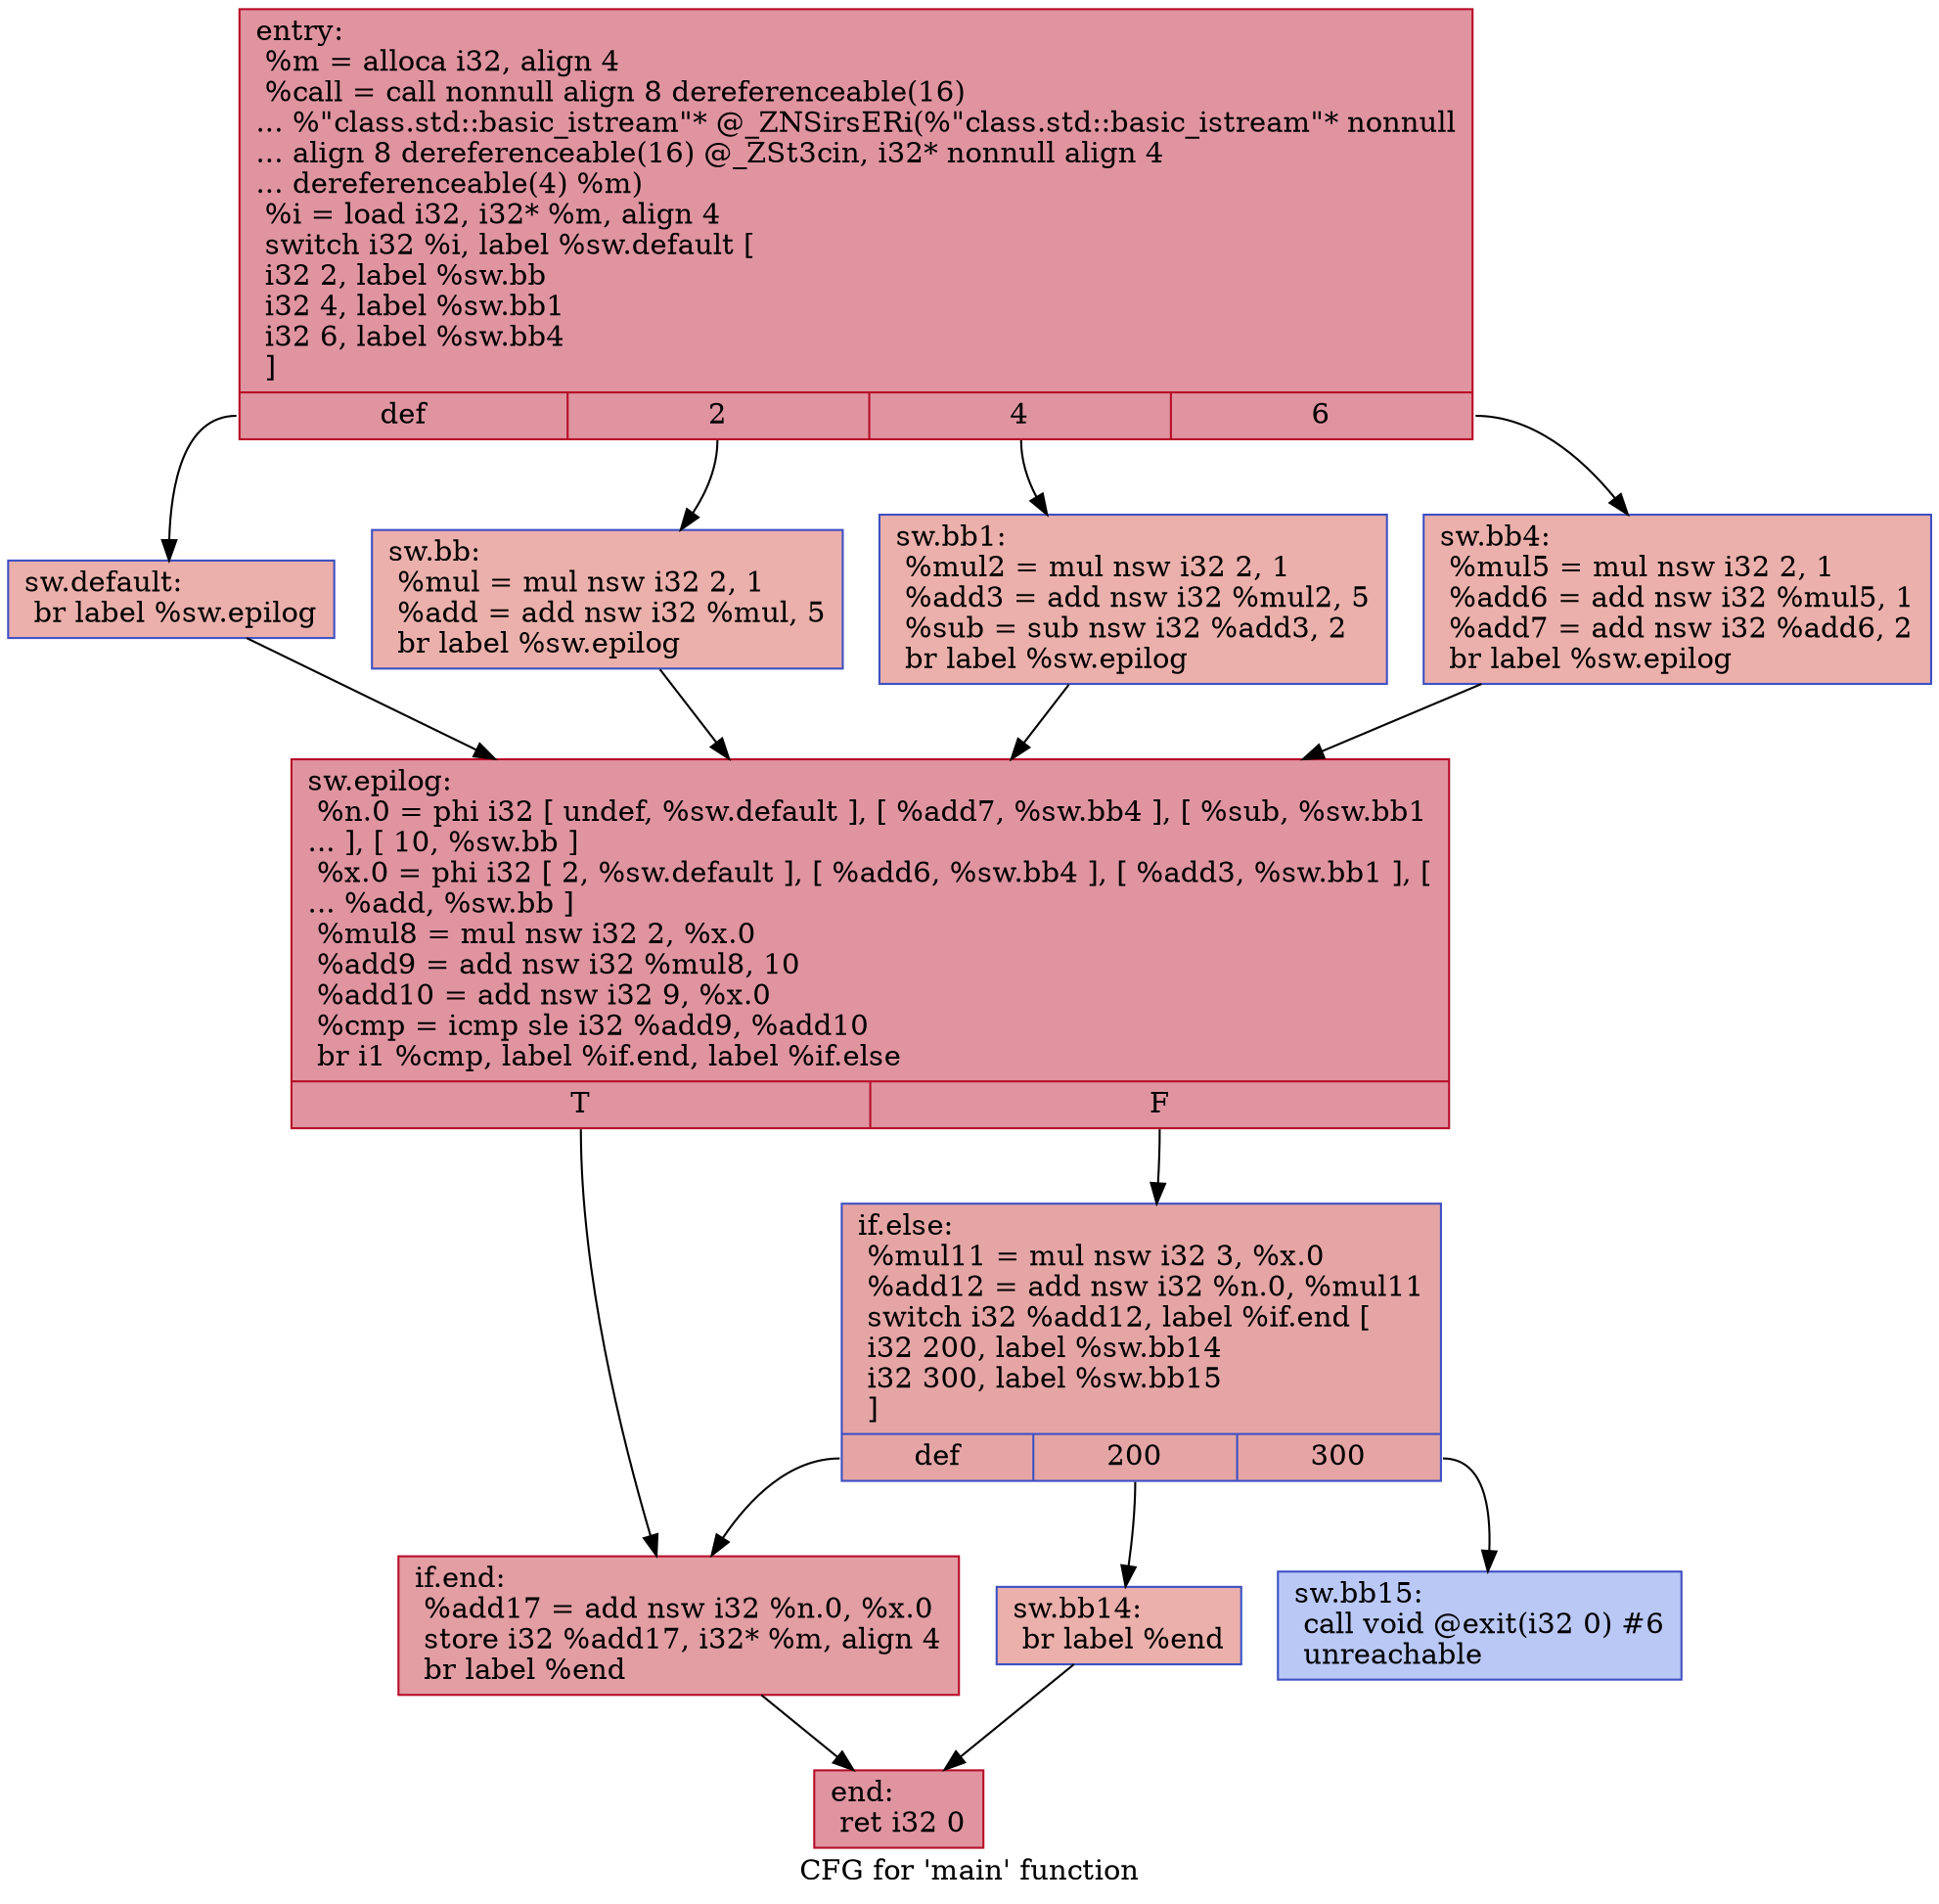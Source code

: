 digraph "CFG for 'main' function" {
	label="CFG for 'main' function";

	Node0x5615e06fad50 [shape=record,color="#b70d28ff", style=filled, fillcolor="#b70d2870",label="{entry:\l  %m = alloca i32, align 4\l  %call = call nonnull align 8 dereferenceable(16)\l... %\"class.std::basic_istream\"* @_ZNSirsERi(%\"class.std::basic_istream\"* nonnull\l... align 8 dereferenceable(16) @_ZSt3cin, i32* nonnull align 4\l... dereferenceable(4) %m)\l  %i = load i32, i32* %m, align 4\l  switch i32 %i, label %sw.default [\l    i32 2, label %sw.bb\l    i32 4, label %sw.bb1\l    i32 6, label %sw.bb4\l  ]\l|{<s0>def|<s1>2|<s2>4|<s3>6}}"];
	Node0x5615e06fad50:s0 -> Node0x5615e06fb1c0;
	Node0x5615e06fad50:s1 -> Node0x5615e06fb2d0;
	Node0x5615e06fad50:s2 -> Node0x5615e06fb3d0;
	Node0x5615e06fad50:s3 -> Node0x5615e06fb4d0;
	Node0x5615e06fb2d0 [shape=record,color="#3d50c3ff", style=filled, fillcolor="#d24b4070",label="{sw.bb:                                            \l  %mul = mul nsw i32 2, 1\l  %add = add nsw i32 %mul, 5\l  br label %sw.epilog\l}"];
	Node0x5615e06fb2d0 -> Node0x5615e06fb780;
	Node0x5615e06fb3d0 [shape=record,color="#3d50c3ff", style=filled, fillcolor="#d24b4070",label="{sw.bb1:                                           \l  %mul2 = mul nsw i32 2, 1\l  %add3 = add nsw i32 %mul2, 5\l  %sub = sub nsw i32 %add3, 2\l  br label %sw.epilog\l}"];
	Node0x5615e06fb3d0 -> Node0x5615e06fb780;
	Node0x5615e06fb4d0 [shape=record,color="#3d50c3ff", style=filled, fillcolor="#d24b4070",label="{sw.bb4:                                           \l  %mul5 = mul nsw i32 2, 1\l  %add6 = add nsw i32 %mul5, 1\l  %add7 = add nsw i32 %add6, 2\l  br label %sw.epilog\l}"];
	Node0x5615e06fb4d0 -> Node0x5615e06fb780;
	Node0x5615e06fb1c0 [shape=record,color="#3d50c3ff", style=filled, fillcolor="#d24b4070",label="{sw.default:                                       \l  br label %sw.epilog\l}"];
	Node0x5615e06fb1c0 -> Node0x5615e06fb780;
	Node0x5615e06fb780 [shape=record,color="#b70d28ff", style=filled, fillcolor="#b70d2870",label="{sw.epilog:                                        \l  %n.0 = phi i32 [ undef, %sw.default ], [ %add7, %sw.bb4 ], [ %sub, %sw.bb1\l... ], [ 10, %sw.bb ]\l  %x.0 = phi i32 [ 2, %sw.default ], [ %add6, %sw.bb4 ], [ %add3, %sw.bb1 ], [\l... %add, %sw.bb ]\l  %mul8 = mul nsw i32 2, %x.0\l  %add9 = add nsw i32 %mul8, 10\l  %add10 = add nsw i32 9, %x.0\l  %cmp = icmp sle i32 %add9, %add10\l  br i1 %cmp, label %if.end, label %if.else\l|{<s0>T|<s1>F}}"];
	Node0x5615e06fb780:s0 -> Node0x5615e06fc910;
	Node0x5615e06fb780:s1 -> Node0x5615e06fc980;
	Node0x5615e06fc980 [shape=record,color="#3d50c3ff", style=filled, fillcolor="#c5333470",label="{if.else:                                          \l  %mul11 = mul nsw i32 3, %x.0\l  %add12 = add nsw i32 %n.0, %mul11\l  switch i32 %add12, label %if.end [\l    i32 200, label %sw.bb14\l    i32 300, label %sw.bb15\l  ]\l|{<s0>def|<s1>200|<s2>300}}"];
	Node0x5615e06fc980:s0 -> Node0x5615e06fc910;
	Node0x5615e06fc980:s1 -> Node0x5615e06fcf80;
	Node0x5615e06fc980:s2 -> Node0x5615e06fd020;
	Node0x5615e06fcf80 [shape=record,color="#3d50c3ff", style=filled, fillcolor="#d24b4070",label="{sw.bb14:                                          \l  br label %end\l}"];
	Node0x5615e06fcf80 -> Node0x5615e06fd1b0;
	Node0x5615e06fd020 [shape=record,color="#3d50c3ff", style=filled, fillcolor="#6282ea70",label="{sw.bb15:                                          \l  call void @exit(i32 0) #6\l  unreachable\l}"];
	Node0x5615e06fc910 [shape=record,color="#b70d28ff", style=filled, fillcolor="#be242e70",label="{if.end:                                           \l  %add17 = add nsw i32 %n.0, %x.0\l  store i32 %add17, i32* %m, align 4\l  br label %end\l}"];
	Node0x5615e06fc910 -> Node0x5615e06fd1b0;
	Node0x5615e06fd1b0 [shape=record,color="#b70d28ff", style=filled, fillcolor="#b70d2870",label="{end:                                              \l  ret i32 0\l}"];
}
